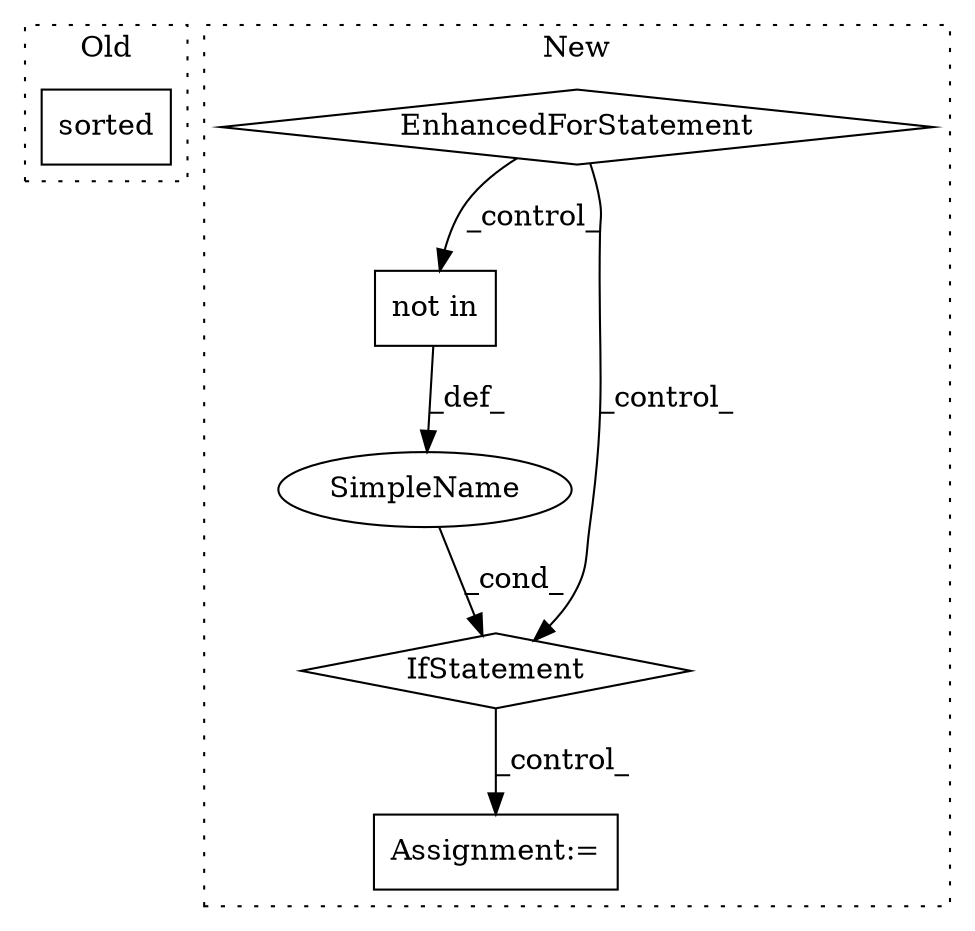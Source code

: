 digraph G {
subgraph cluster0 {
1 [label="sorted" a="32" s="3995,4016" l="7,1" shape="box"];
label = "Old";
style="dotted";
}
subgraph cluster1 {
2 [label="not in" a="108" s="4319" l="29" shape="box"];
3 [label="Assignment:=" a="7" s="4392,4473" l="53,2" shape="box"];
4 [label="IfStatement" a="25" s="4309,4348" l="10,2" shape="diamond"];
5 [label="SimpleName" a="42" s="" l="" shape="ellipse"];
6 [label="EnhancedForStatement" a="70" s="4218,4299" l="53,2" shape="diamond"];
label = "New";
style="dotted";
}
2 -> 5 [label="_def_"];
4 -> 3 [label="_control_"];
5 -> 4 [label="_cond_"];
6 -> 4 [label="_control_"];
6 -> 2 [label="_control_"];
}